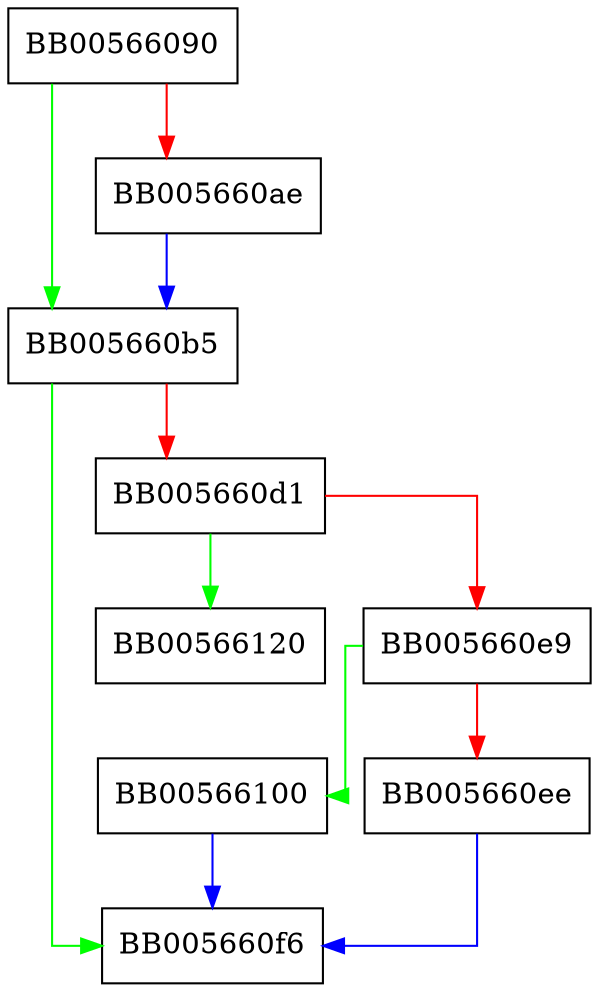 digraph CMS_get1_ReceiptRequest {
  node [shape="box"];
  graph [splines=ortho];
  BB00566090 -> BB005660b5 [color="green"];
  BB00566090 -> BB005660ae [color="red"];
  BB005660ae -> BB005660b5 [color="blue"];
  BB005660b5 -> BB005660f6 [color="green"];
  BB005660b5 -> BB005660d1 [color="red"];
  BB005660d1 -> BB00566120 [color="green"];
  BB005660d1 -> BB005660e9 [color="red"];
  BB005660e9 -> BB00566100 [color="green"];
  BB005660e9 -> BB005660ee [color="red"];
  BB005660ee -> BB005660f6 [color="blue"];
  BB00566100 -> BB005660f6 [color="blue"];
}
